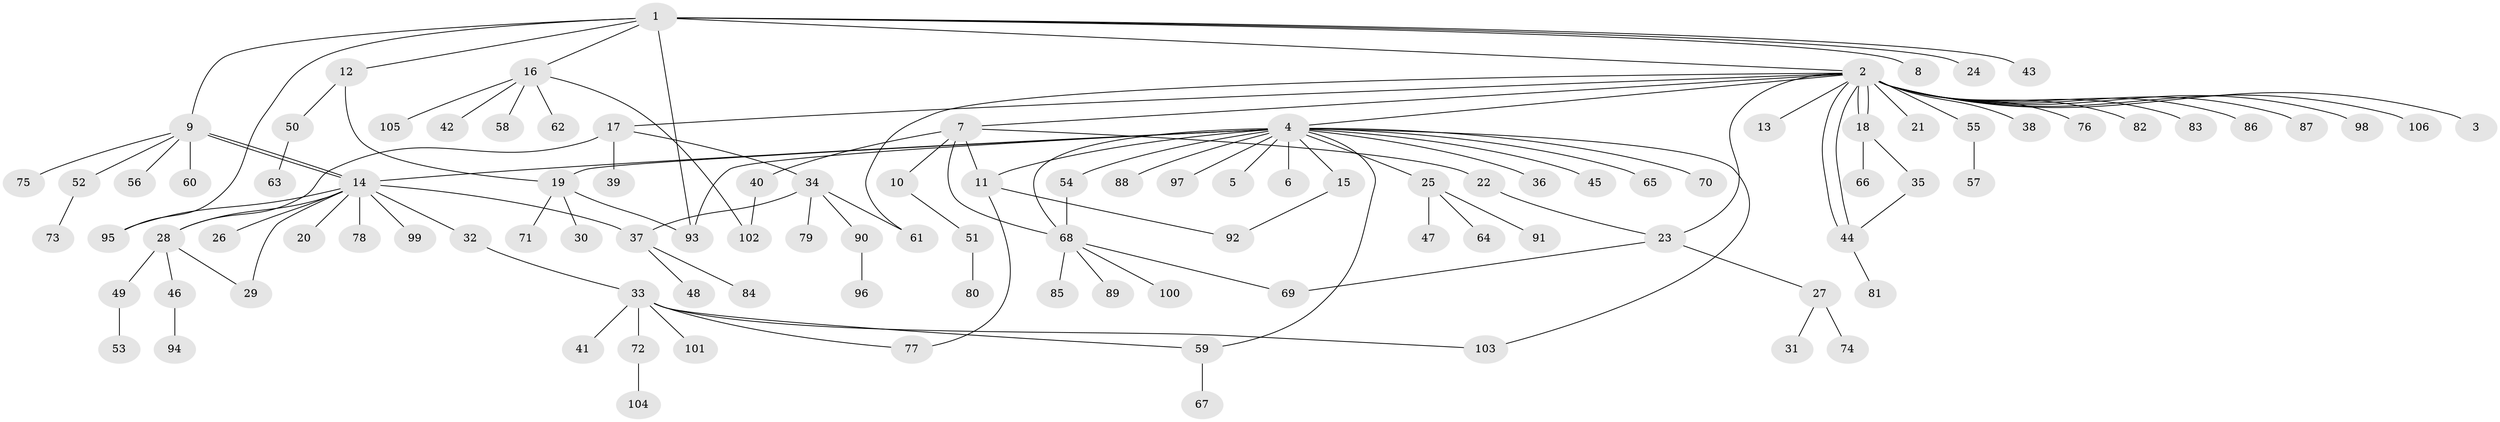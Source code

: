 // coarse degree distribution, {8: 0.012048192771084338, 20: 0.012048192771084338, 17: 0.012048192771084338, 1: 0.5903614457831325, 6: 0.03614457831325301, 2: 0.1686746987951807, 4: 0.07228915662650602, 3: 0.04819277108433735, 11: 0.012048192771084338, 5: 0.024096385542168676, 7: 0.012048192771084338}
// Generated by graph-tools (version 1.1) at 2025/23/03/03/25 07:23:48]
// undirected, 106 vertices, 128 edges
graph export_dot {
graph [start="1"]
  node [color=gray90,style=filled];
  1;
  2;
  3;
  4;
  5;
  6;
  7;
  8;
  9;
  10;
  11;
  12;
  13;
  14;
  15;
  16;
  17;
  18;
  19;
  20;
  21;
  22;
  23;
  24;
  25;
  26;
  27;
  28;
  29;
  30;
  31;
  32;
  33;
  34;
  35;
  36;
  37;
  38;
  39;
  40;
  41;
  42;
  43;
  44;
  45;
  46;
  47;
  48;
  49;
  50;
  51;
  52;
  53;
  54;
  55;
  56;
  57;
  58;
  59;
  60;
  61;
  62;
  63;
  64;
  65;
  66;
  67;
  68;
  69;
  70;
  71;
  72;
  73;
  74;
  75;
  76;
  77;
  78;
  79;
  80;
  81;
  82;
  83;
  84;
  85;
  86;
  87;
  88;
  89;
  90;
  91;
  92;
  93;
  94;
  95;
  96;
  97;
  98;
  99;
  100;
  101;
  102;
  103;
  104;
  105;
  106;
  1 -- 2;
  1 -- 8;
  1 -- 9;
  1 -- 12;
  1 -- 16;
  1 -- 24;
  1 -- 43;
  1 -- 93;
  1 -- 95;
  2 -- 3;
  2 -- 4;
  2 -- 7;
  2 -- 13;
  2 -- 17;
  2 -- 18;
  2 -- 18;
  2 -- 21;
  2 -- 23;
  2 -- 38;
  2 -- 44;
  2 -- 44;
  2 -- 55;
  2 -- 61;
  2 -- 76;
  2 -- 82;
  2 -- 83;
  2 -- 86;
  2 -- 87;
  2 -- 98;
  2 -- 106;
  4 -- 5;
  4 -- 6;
  4 -- 11;
  4 -- 14;
  4 -- 15;
  4 -- 19;
  4 -- 25;
  4 -- 36;
  4 -- 45;
  4 -- 54;
  4 -- 59;
  4 -- 65;
  4 -- 68;
  4 -- 70;
  4 -- 88;
  4 -- 93;
  4 -- 97;
  4 -- 103;
  7 -- 10;
  7 -- 11;
  7 -- 22;
  7 -- 40;
  7 -- 68;
  9 -- 14;
  9 -- 14;
  9 -- 52;
  9 -- 56;
  9 -- 60;
  9 -- 75;
  10 -- 51;
  11 -- 77;
  11 -- 92;
  12 -- 19;
  12 -- 50;
  14 -- 20;
  14 -- 26;
  14 -- 28;
  14 -- 29;
  14 -- 32;
  14 -- 37;
  14 -- 78;
  14 -- 95;
  14 -- 99;
  15 -- 92;
  16 -- 42;
  16 -- 58;
  16 -- 62;
  16 -- 102;
  16 -- 105;
  17 -- 28;
  17 -- 34;
  17 -- 39;
  18 -- 35;
  18 -- 66;
  19 -- 30;
  19 -- 71;
  19 -- 93;
  22 -- 23;
  23 -- 27;
  23 -- 69;
  25 -- 47;
  25 -- 64;
  25 -- 91;
  27 -- 31;
  27 -- 74;
  28 -- 29;
  28 -- 46;
  28 -- 49;
  32 -- 33;
  33 -- 41;
  33 -- 59;
  33 -- 72;
  33 -- 77;
  33 -- 101;
  33 -- 103;
  34 -- 37;
  34 -- 61;
  34 -- 79;
  34 -- 90;
  35 -- 44;
  37 -- 48;
  37 -- 84;
  40 -- 102;
  44 -- 81;
  46 -- 94;
  49 -- 53;
  50 -- 63;
  51 -- 80;
  52 -- 73;
  54 -- 68;
  55 -- 57;
  59 -- 67;
  68 -- 69;
  68 -- 85;
  68 -- 89;
  68 -- 100;
  72 -- 104;
  90 -- 96;
}
